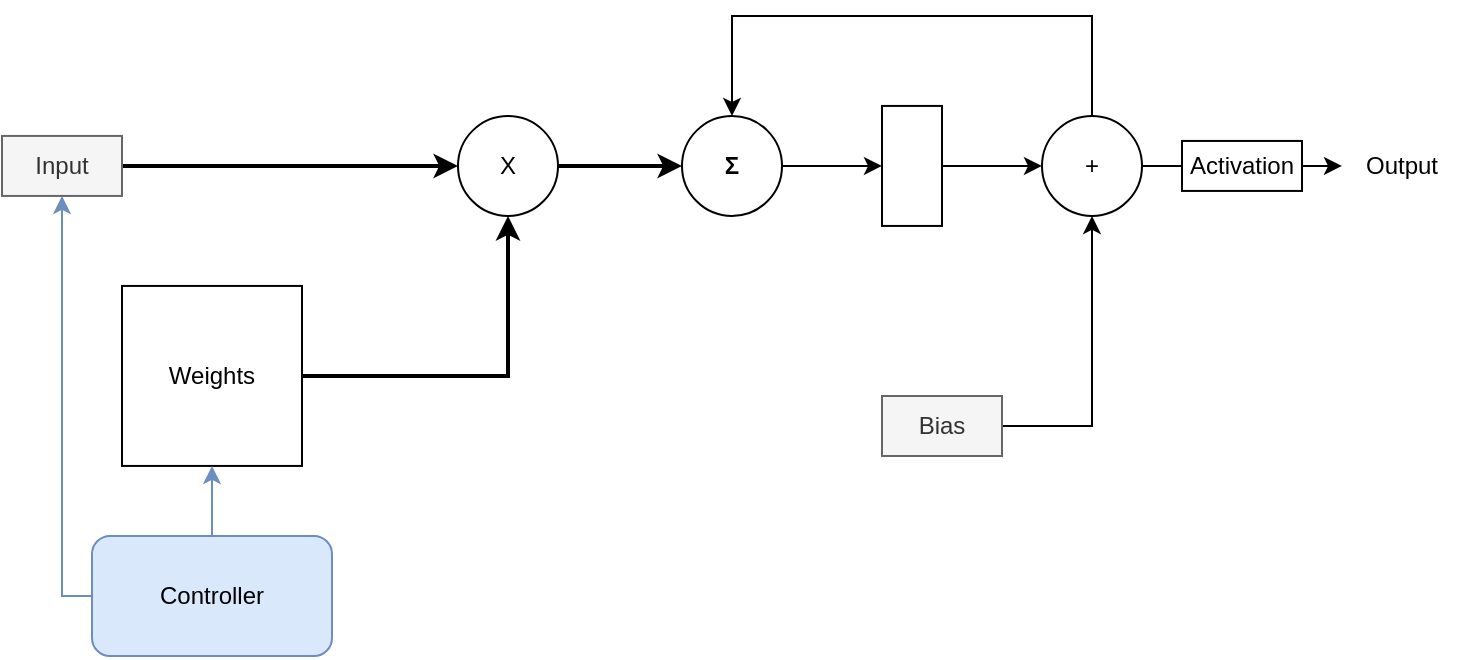 <mxfile version="24.7.7">
  <diagram name="Page-1" id="UF6dOupk7BY_kWfTRVPH">
    <mxGraphModel dx="2367" dy="1325" grid="1" gridSize="10" guides="1" tooltips="1" connect="1" arrows="1" fold="1" page="1" pageScale="1" pageWidth="827" pageHeight="1169" math="0" shadow="0">
      <root>
        <mxCell id="0" />
        <mxCell id="1" parent="0" />
        <mxCell id="erppURnjToZncB2K3see-6" style="edgeStyle=orthogonalEdgeStyle;rounded=0;orthogonalLoop=1;jettySize=auto;html=1;entryX=0.5;entryY=1;entryDx=0;entryDy=0;strokeWidth=2;" parent="1" source="erppURnjToZncB2K3see-1" target="erppURnjToZncB2K3see-3" edge="1">
          <mxGeometry relative="1" as="geometry" />
        </mxCell>
        <mxCell id="erppURnjToZncB2K3see-1" value="&lt;div&gt;Weights&lt;/div&gt;" style="whiteSpace=wrap;html=1;aspect=fixed;" parent="1" vertex="1">
          <mxGeometry x="100" y="484.97" width="90" height="90" as="geometry" />
        </mxCell>
        <mxCell id="erppURnjToZncB2K3see-3" value="X" style="ellipse;whiteSpace=wrap;html=1;aspect=fixed;" parent="1" vertex="1">
          <mxGeometry x="268" y="399.97" width="50" height="50" as="geometry" />
        </mxCell>
        <mxCell id="erppURnjToZncB2K3see-8" value="" style="endArrow=classic;html=1;rounded=0;entryX=0;entryY=0.5;entryDx=0;entryDy=0;strokeWidth=2;" parent="1" target="erppURnjToZncB2K3see-3" edge="1">
          <mxGeometry width="50" height="50" relative="1" as="geometry">
            <mxPoint x="90" y="424.97" as="sourcePoint" />
            <mxPoint x="310" y="539.97" as="targetPoint" />
          </mxGeometry>
        </mxCell>
        <mxCell id="erppURnjToZncB2K3see-9" value="Input" style="text;html=1;align=center;verticalAlign=middle;whiteSpace=wrap;rounded=0;fillColor=#f5f5f5;fontColor=#333333;strokeColor=#666666;" parent="1" vertex="1">
          <mxGeometry x="40" y="409.97" width="60" height="30" as="geometry" />
        </mxCell>
        <mxCell id="erppURnjToZncB2K3see-10" value="" style="endArrow=classic;html=1;rounded=0;strokeWidth=2;exitX=1;exitY=0.5;exitDx=0;exitDy=0;entryX=0;entryY=0.5;entryDx=0;entryDy=0;" parent="1" source="erppURnjToZncB2K3see-3" target="erppURnjToZncB2K3see-11" edge="1">
          <mxGeometry width="50" height="50" relative="1" as="geometry">
            <mxPoint x="318" y="424.63" as="sourcePoint" />
            <mxPoint x="380" y="424.97" as="targetPoint" />
          </mxGeometry>
        </mxCell>
        <mxCell id="erppURnjToZncB2K3see-16" value="" style="edgeStyle=orthogonalEdgeStyle;rounded=0;orthogonalLoop=1;jettySize=auto;html=1;" parent="1" source="erppURnjToZncB2K3see-11" target="erppURnjToZncB2K3see-15" edge="1">
          <mxGeometry relative="1" as="geometry" />
        </mxCell>
        <mxCell id="erppURnjToZncB2K3see-11" value="&lt;span lang=&quot;fr&quot; class=&quot;BxUVEf ILfuVd&quot;&gt;&lt;span class=&quot;hgKElc&quot;&gt; &lt;b&gt;Σ &lt;/b&gt;&lt;/span&gt;&lt;/span&gt;" style="ellipse;whiteSpace=wrap;html=1;aspect=fixed;" parent="1" vertex="1">
          <mxGeometry x="380" y="399.97" width="50" height="50" as="geometry" />
        </mxCell>
        <mxCell id="erppURnjToZncB2K3see-21" style="edgeStyle=orthogonalEdgeStyle;rounded=0;orthogonalLoop=1;jettySize=auto;html=1;entryX=0.5;entryY=0;entryDx=0;entryDy=0;exitX=0.5;exitY=0;exitDx=0;exitDy=0;" parent="1" source="erppURnjToZncB2K3see-13" target="erppURnjToZncB2K3see-11" edge="1">
          <mxGeometry relative="1" as="geometry">
            <mxPoint x="555" y="364.94" as="sourcePoint" />
            <mxPoint x="400" y="339.94" as="targetPoint" />
            <Array as="points">
              <mxPoint x="585" y="349.97" />
              <mxPoint x="405" y="349.97" />
            </Array>
          </mxGeometry>
        </mxCell>
        <mxCell id="erppURnjToZncB2K3see-22" style="edgeStyle=orthogonalEdgeStyle;rounded=0;orthogonalLoop=1;jettySize=auto;html=1;" parent="1" source="erppURnjToZncB2K3see-13" edge="1">
          <mxGeometry relative="1" as="geometry">
            <mxPoint x="710" y="424.97" as="targetPoint" />
          </mxGeometry>
        </mxCell>
        <mxCell id="erppURnjToZncB2K3see-13" value="&lt;div&gt;+&lt;/div&gt;" style="ellipse;whiteSpace=wrap;html=1;aspect=fixed;" parent="1" vertex="1">
          <mxGeometry x="560" y="399.97" width="50" height="50" as="geometry" />
        </mxCell>
        <mxCell id="erppURnjToZncB2K3see-17" value="" style="edgeStyle=orthogonalEdgeStyle;rounded=0;orthogonalLoop=1;jettySize=auto;html=1;" parent="1" source="erppURnjToZncB2K3see-15" target="erppURnjToZncB2K3see-13" edge="1">
          <mxGeometry relative="1" as="geometry" />
        </mxCell>
        <mxCell id="erppURnjToZncB2K3see-15" value="" style="rounded=0;whiteSpace=wrap;html=1;" parent="1" vertex="1">
          <mxGeometry x="480" y="394.97" width="30" height="60" as="geometry" />
        </mxCell>
        <mxCell id="erppURnjToZncB2K3see-23" value="Output" style="text;html=1;align=center;verticalAlign=middle;whiteSpace=wrap;rounded=0;" parent="1" vertex="1">
          <mxGeometry x="710" y="409.97" width="60" height="30" as="geometry" />
        </mxCell>
        <mxCell id="erppURnjToZncB2K3see-26" style="edgeStyle=orthogonalEdgeStyle;rounded=0;orthogonalLoop=1;jettySize=auto;html=1;exitX=0;exitY=0.5;exitDx=0;exitDy=0;entryX=0.5;entryY=1;entryDx=0;entryDy=0;fillColor=#dae8fc;strokeColor=#6c8ebf;" parent="1" source="erppURnjToZncB2K3see-24" target="erppURnjToZncB2K3see-9" edge="1">
          <mxGeometry relative="1" as="geometry">
            <mxPoint x="70" y="480" as="targetPoint" />
            <Array as="points">
              <mxPoint x="70" y="640" />
            </Array>
          </mxGeometry>
        </mxCell>
        <mxCell id="erppURnjToZncB2K3see-24" value="Controller" style="rounded=1;whiteSpace=wrap;html=1;fillColor=#dae8fc;strokeColor=#6c8ebf;" parent="1" vertex="1">
          <mxGeometry x="85" y="610" width="120" height="60" as="geometry" />
        </mxCell>
        <mxCell id="erppURnjToZncB2K3see-25" value="" style="endArrow=classic;html=1;rounded=0;fillColor=#dae8fc;strokeColor=#6c8ebf;entryX=0.5;entryY=1;entryDx=0;entryDy=0;" parent="1" target="erppURnjToZncB2K3see-1" edge="1">
          <mxGeometry width="50" height="50" relative="1" as="geometry">
            <mxPoint x="145" y="610" as="sourcePoint" />
            <mxPoint x="430" y="550" as="targetPoint" />
          </mxGeometry>
        </mxCell>
        <mxCell id="erppURnjToZncB2K3see-28" value="Activation" style="rounded=0;whiteSpace=wrap;html=1;" parent="1" vertex="1">
          <mxGeometry x="630" y="412.47" width="60" height="25" as="geometry" />
        </mxCell>
        <mxCell id="n_ZfL3EqwfRgf9f3S2Vr-2" style="edgeStyle=orthogonalEdgeStyle;rounded=0;orthogonalLoop=1;jettySize=auto;html=1;entryX=0.5;entryY=1;entryDx=0;entryDy=0;" edge="1" parent="1" source="n_ZfL3EqwfRgf9f3S2Vr-1" target="erppURnjToZncB2K3see-13">
          <mxGeometry relative="1" as="geometry" />
        </mxCell>
        <mxCell id="n_ZfL3EqwfRgf9f3S2Vr-1" value="Bias" style="text;html=1;align=center;verticalAlign=middle;whiteSpace=wrap;rounded=0;fillColor=#f5f5f5;fontColor=#333333;strokeColor=#666666;" vertex="1" parent="1">
          <mxGeometry x="480" y="540" width="60" height="30" as="geometry" />
        </mxCell>
      </root>
    </mxGraphModel>
  </diagram>
</mxfile>
